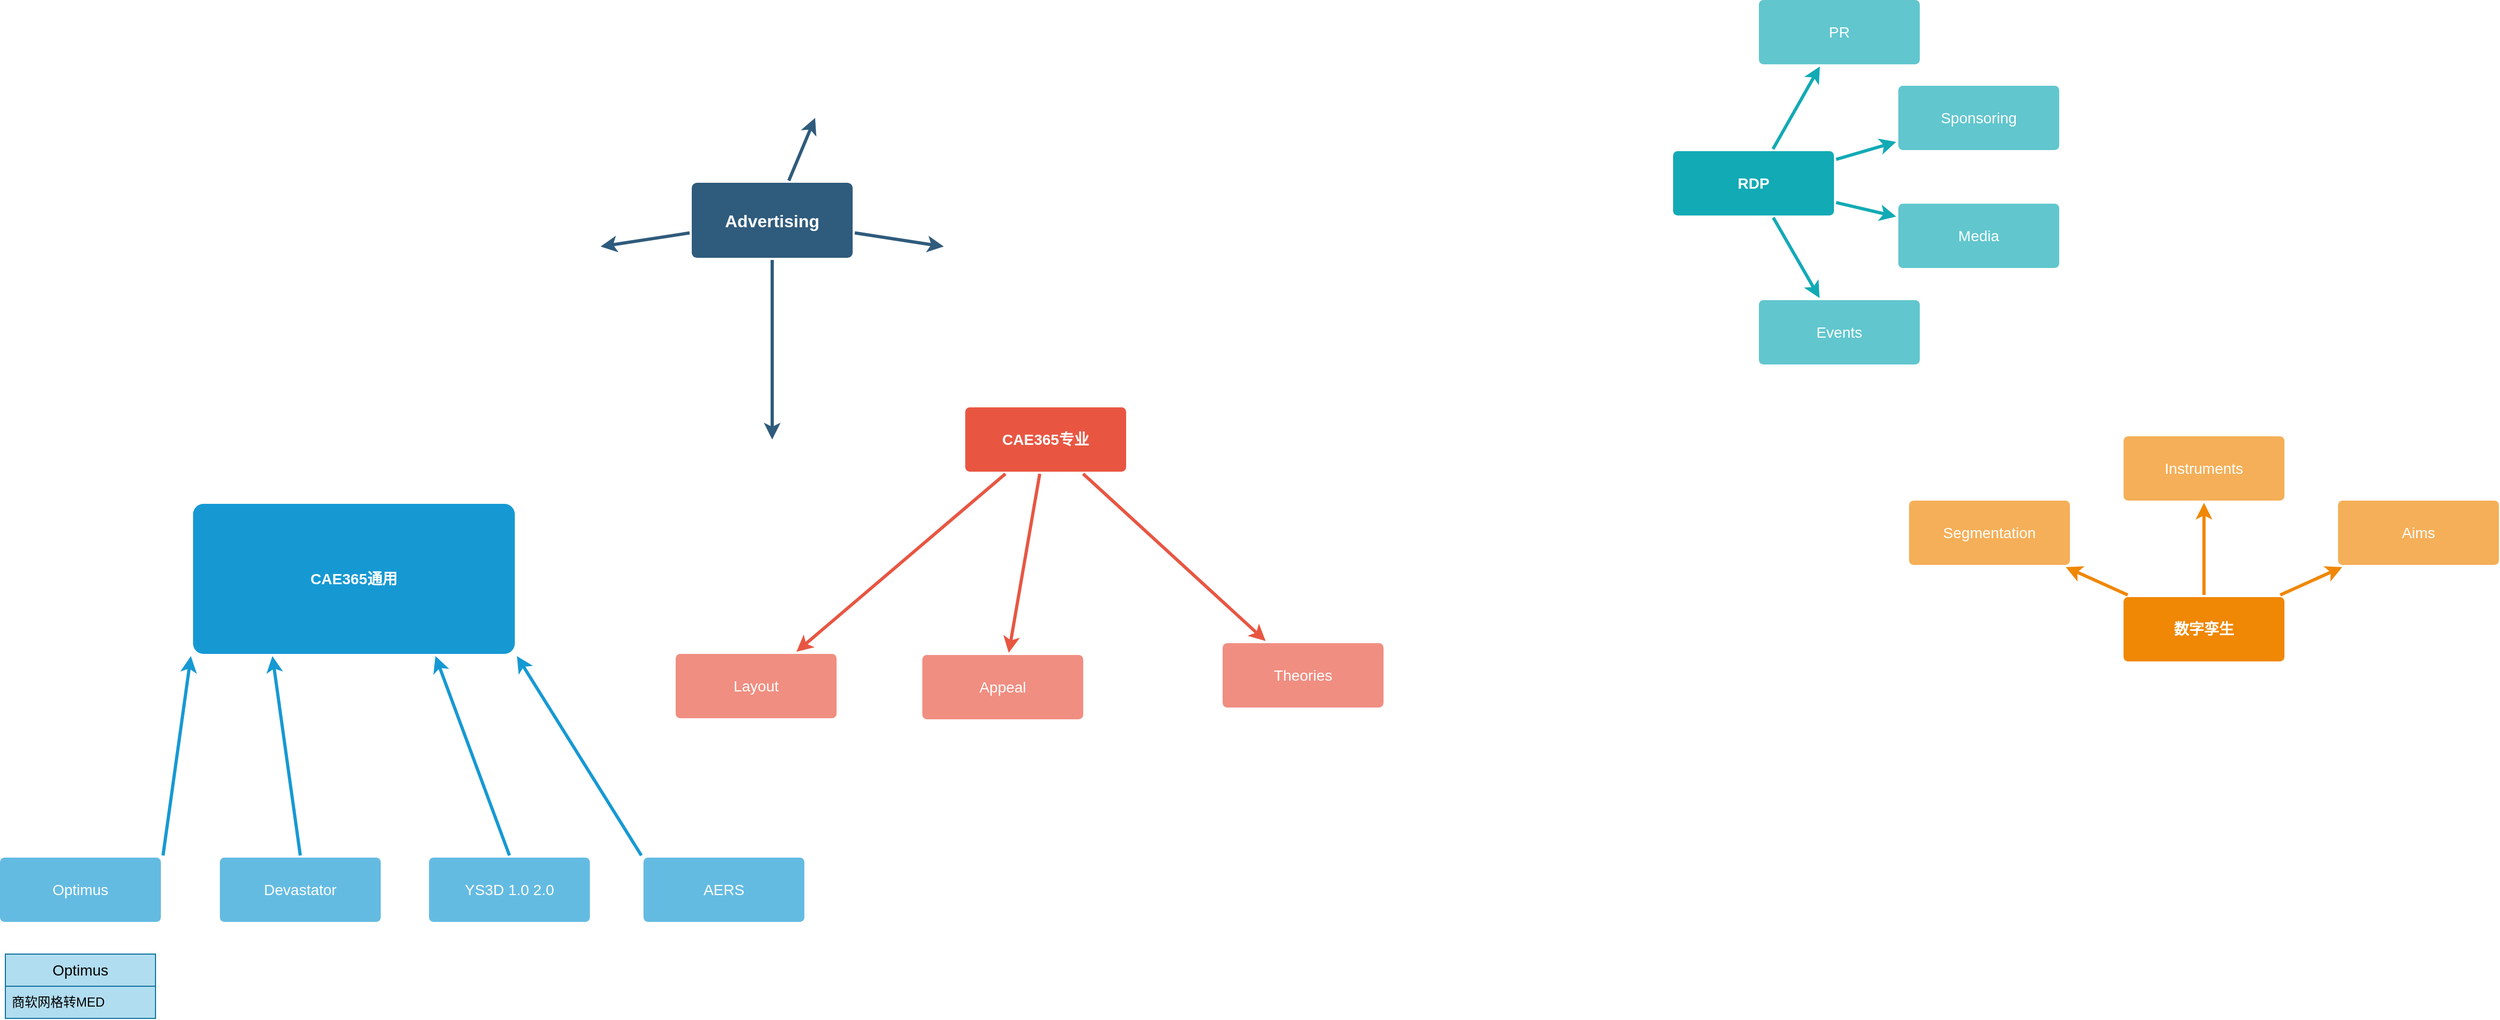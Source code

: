 <mxfile version="27.0.6">
  <diagram id="6a731a19-8d31-9384-78a2-239565b7b9f0" name="Page-1">
    <mxGraphModel dx="1905" dy="483" grid="1" gridSize="10" guides="1" tooltips="1" connect="1" arrows="1" fold="1" page="1" pageScale="1" pageWidth="1169" pageHeight="827" background="none" math="0" shadow="0">
      <root>
        <mxCell id="0" />
        <mxCell id="1" parent="0" />
        <mxCell id="1745" value="" style="edgeStyle=none;rounded=0;jumpStyle=none;html=1;shadow=0;labelBackgroundColor=none;startArrow=none;startFill=0;endArrow=classic;endFill=1;jettySize=auto;orthogonalLoop=1;strokeColor=#2F5B7C;strokeWidth=3;fontFamily=Helvetica;fontSize=16;fontColor=#23445D;spacing=5;" parent="1" source="1749" edge="1">
          <mxGeometry relative="1" as="geometry">
            <mxPoint x="610" y="320" as="targetPoint" />
          </mxGeometry>
        </mxCell>
        <mxCell id="1746" value="" style="edgeStyle=none;rounded=0;jumpStyle=none;html=1;shadow=0;labelBackgroundColor=none;startArrow=none;startFill=0;endArrow=classic;endFill=1;jettySize=auto;orthogonalLoop=1;strokeColor=#2F5B7C;strokeWidth=3;fontFamily=Helvetica;fontSize=16;fontColor=#23445D;spacing=5;" parent="1" source="1749" edge="1">
          <mxGeometry relative="1" as="geometry">
            <mxPoint x="730" y="440" as="targetPoint" />
          </mxGeometry>
        </mxCell>
        <mxCell id="1747" value="" style="edgeStyle=none;rounded=0;jumpStyle=none;html=1;shadow=0;labelBackgroundColor=none;startArrow=none;startFill=0;endArrow=classic;endFill=1;jettySize=auto;orthogonalLoop=1;strokeColor=#2F5B7C;strokeWidth=3;fontFamily=Helvetica;fontSize=16;fontColor=#23445D;spacing=5;" parent="1" source="1749" edge="1">
          <mxGeometry relative="1" as="geometry">
            <mxPoint x="570" y="620" as="targetPoint" />
          </mxGeometry>
        </mxCell>
        <mxCell id="1748" value="" style="edgeStyle=none;rounded=0;jumpStyle=none;html=1;shadow=0;labelBackgroundColor=none;startArrow=none;startFill=0;endArrow=classic;endFill=1;jettySize=auto;orthogonalLoop=1;strokeColor=#2F5B7C;strokeWidth=3;fontFamily=Helvetica;fontSize=16;fontColor=#23445D;spacing=5;" parent="1" source="1749" edge="1">
          <mxGeometry relative="1" as="geometry">
            <mxPoint x="410" y="440" as="targetPoint" />
          </mxGeometry>
        </mxCell>
        <mxCell id="1749" value="Advertising" style="rounded=1;whiteSpace=wrap;html=1;shadow=0;labelBackgroundColor=none;strokeColor=none;strokeWidth=3;fillColor=#2F5B7C;fontFamily=Helvetica;fontSize=16;fontColor=#FFFFFF;align=center;fontStyle=1;spacing=5;arcSize=7;perimeterSpacing=2;" parent="1" vertex="1">
          <mxGeometry x="495" y="380.5" width="150" height="70" as="geometry" />
        </mxCell>
        <mxCell id="1750" value="" style="edgeStyle=none;rounded=1;jumpStyle=none;html=1;shadow=0;labelBackgroundColor=none;startArrow=none;startFill=0;jettySize=auto;orthogonalLoop=1;strokeColor=#E85642;strokeWidth=3;fontFamily=Helvetica;fontSize=14;fontColor=#FFFFFF;spacing=5;fontStyle=1;fillColor=#b0e3e6;" parent="1" source="1753" target="1756" edge="1">
          <mxGeometry relative="1" as="geometry" />
        </mxCell>
        <mxCell id="1751" value="" style="edgeStyle=none;rounded=1;jumpStyle=none;html=1;shadow=0;labelBackgroundColor=none;startArrow=none;startFill=0;jettySize=auto;orthogonalLoop=1;strokeColor=#E85642;strokeWidth=3;fontFamily=Helvetica;fontSize=14;fontColor=#FFFFFF;spacing=5;fontStyle=1;fillColor=#b0e3e6;" parent="1" source="1753" target="1755" edge="1">
          <mxGeometry relative="1" as="geometry" />
        </mxCell>
        <mxCell id="1752" value="" style="edgeStyle=none;rounded=1;jumpStyle=none;html=1;shadow=0;labelBackgroundColor=none;startArrow=none;startFill=0;jettySize=auto;orthogonalLoop=1;strokeColor=#E85642;strokeWidth=3;fontFamily=Helvetica;fontSize=14;fontColor=#FFFFFF;spacing=5;fontStyle=1;fillColor=#b0e3e6;" parent="1" source="1753" target="1754" edge="1">
          <mxGeometry relative="1" as="geometry" />
        </mxCell>
        <mxCell id="1753" value="CAE365专业" style="rounded=1;whiteSpace=wrap;html=1;shadow=0;labelBackgroundColor=none;strokeColor=none;strokeWidth=3;fillColor=#e85642;fontFamily=Helvetica;fontSize=14;fontColor=#FFFFFF;align=center;spacing=5;fontStyle=1;arcSize=7;perimeterSpacing=2;" parent="1" vertex="1">
          <mxGeometry x="750" y="590" width="150" height="60" as="geometry" />
        </mxCell>
        <mxCell id="1754" value="Theories" style="rounded=1;whiteSpace=wrap;html=1;shadow=0;labelBackgroundColor=none;strokeColor=none;strokeWidth=3;fillColor=#f08e81;fontFamily=Helvetica;fontSize=14;fontColor=#FFFFFF;align=center;spacing=5;fontStyle=0;arcSize=7;perimeterSpacing=2;" parent="1" vertex="1">
          <mxGeometry x="990" y="810" width="150" height="60" as="geometry" />
        </mxCell>
        <mxCell id="1755" value="Appeal" style="rounded=1;whiteSpace=wrap;html=1;shadow=0;labelBackgroundColor=none;strokeColor=none;strokeWidth=3;fillColor=#f08e81;fontFamily=Helvetica;fontSize=14;fontColor=#FFFFFF;align=center;spacing=5;fontStyle=0;arcSize=7;perimeterSpacing=2;" parent="1" vertex="1">
          <mxGeometry x="710" y="821" width="150" height="60" as="geometry" />
        </mxCell>
        <mxCell id="1756" value="Layout" style="rounded=1;whiteSpace=wrap;html=1;shadow=0;labelBackgroundColor=none;strokeColor=none;strokeWidth=3;fillColor=#f08e81;fontFamily=Helvetica;fontSize=14;fontColor=#FFFFFF;align=center;spacing=5;fontStyle=0;arcSize=7;perimeterSpacing=2;" parent="1" vertex="1">
          <mxGeometry x="480" y="820" width="150" height="60" as="geometry" />
        </mxCell>
        <mxCell id="1757" value="" style="edgeStyle=none;rounded=0;jumpStyle=none;html=1;shadow=0;labelBackgroundColor=none;startArrow=none;startFill=0;endArrow=classic;endFill=1;jettySize=auto;orthogonalLoop=1;strokeColor=#1699D3;strokeWidth=3;fontFamily=Helvetica;fontSize=14;fontColor=#FFFFFF;spacing=5;exitX=1;exitY=0;exitDx=0;exitDy=0;entryX=0;entryY=1;entryDx=0;entryDy=0;" parent="1" source="1763" target="1760" edge="1">
          <mxGeometry relative="1" as="geometry">
            <mxPoint x="480" y="900" as="targetPoint" />
          </mxGeometry>
        </mxCell>
        <mxCell id="1758" value="" style="edgeStyle=none;rounded=0;jumpStyle=none;html=1;shadow=0;labelBackgroundColor=none;startArrow=none;startFill=0;endArrow=classic;endFill=1;jettySize=auto;orthogonalLoop=1;strokeColor=#1699D3;strokeWidth=3;fontFamily=Helvetica;fontSize=14;fontColor=#FFFFFF;spacing=5;entryX=0.25;entryY=1;entryDx=0;entryDy=0;exitX=0.5;exitY=0;exitDx=0;exitDy=0;" parent="1" source="1762" target="1760" edge="1">
          <mxGeometry relative="1" as="geometry">
            <mxPoint x="580" y="910" as="sourcePoint" />
            <mxPoint x="565" y="934" as="targetPoint" />
          </mxGeometry>
        </mxCell>
        <mxCell id="1759" value="" style="edgeStyle=none;rounded=0;jumpStyle=none;html=1;shadow=0;labelBackgroundColor=none;startArrow=none;startFill=0;endArrow=classic;endFill=1;jettySize=auto;orthogonalLoop=1;strokeColor=#1699D3;strokeWidth=3;fontFamily=Helvetica;fontSize=14;fontColor=#FFFFFF;spacing=5;entryX=1;entryY=1;entryDx=0;entryDy=0;exitX=0;exitY=0;exitDx=0;exitDy=0;" parent="1" source="1761" target="1760" edge="1">
          <mxGeometry relative="1" as="geometry">
            <mxPoint x="640" y="870" as="sourcePoint" />
            <mxPoint x="730" y="870" as="targetPoint" />
          </mxGeometry>
        </mxCell>
        <mxCell id="1760" value="CAE365通用" style="rounded=1;whiteSpace=wrap;html=1;shadow=0;labelBackgroundColor=none;strokeColor=none;strokeWidth=3;fillColor=#1699d3;fontFamily=Helvetica;fontSize=14;fontColor=#FFFFFF;align=center;spacing=5;fontStyle=1;arcSize=7;perimeterSpacing=2;" parent="1" vertex="1">
          <mxGeometry x="30" y="680" width="300" height="140" as="geometry" />
        </mxCell>
        <mxCell id="1761" value="&lt;div&gt;AERS&lt;/div&gt;" style="rounded=1;whiteSpace=wrap;html=1;shadow=0;labelBackgroundColor=none;strokeColor=none;strokeWidth=3;fillColor=#64bbe2;fontFamily=Helvetica;fontSize=14;fontColor=#FFFFFF;align=center;spacing=5;arcSize=7;perimeterSpacing=2;" parent="1" vertex="1">
          <mxGeometry x="450" y="1010" width="150" height="60" as="geometry" />
        </mxCell>
        <mxCell id="1762" value="&lt;div&gt;Devastator&lt;/div&gt;" style="rounded=1;whiteSpace=wrap;html=1;shadow=0;labelBackgroundColor=none;strokeColor=none;strokeWidth=3;fillColor=#64bbe2;fontFamily=Helvetica;fontSize=14;fontColor=#FFFFFF;align=center;spacing=5;arcSize=7;perimeterSpacing=2;" parent="1" vertex="1">
          <mxGeometry x="55" y="1010" width="150" height="60" as="geometry" />
        </mxCell>
        <mxCell id="1763" value="&lt;div&gt;Optimus&lt;/div&gt;" style="rounded=1;whiteSpace=wrap;html=1;shadow=0;labelBackgroundColor=none;strokeColor=none;strokeWidth=3;fillColor=#64bbe2;fontFamily=Helvetica;fontSize=14;fontColor=#FFFFFF;align=center;spacing=5;arcSize=7;perimeterSpacing=2;" parent="1" vertex="1">
          <mxGeometry x="-150" y="1010" width="150" height="60" as="geometry" />
        </mxCell>
        <mxCell id="1764" value="数字孪生" style="rounded=1;whiteSpace=wrap;html=1;shadow=0;labelBackgroundColor=none;strokeColor=none;strokeWidth=3;fillColor=#F08705;fontFamily=Helvetica;fontSize=14;fontColor=#FFFFFF;align=center;spacing=5;fontStyle=1;arcSize=7;perimeterSpacing=2;" parent="1" vertex="1">
          <mxGeometry x="1830" y="767" width="150" height="60" as="geometry" />
        </mxCell>
        <mxCell id="1765" value="Aims&lt;br&gt;" style="rounded=1;whiteSpace=wrap;html=1;shadow=0;labelBackgroundColor=none;strokeColor=none;strokeWidth=3;fillColor=#f5af58;fontFamily=Helvetica;fontSize=14;fontColor=#FFFFFF;align=center;spacing=5;arcSize=7;perimeterSpacing=2;" parent="1" vertex="1">
          <mxGeometry x="2030" y="677" width="150" height="60" as="geometry" />
        </mxCell>
        <mxCell id="1766" value="" style="edgeStyle=none;rounded=0;jumpStyle=none;html=1;shadow=0;labelBackgroundColor=none;startArrow=none;startFill=0;endArrow=classic;endFill=1;jettySize=auto;orthogonalLoop=1;strokeColor=#F08705;strokeWidth=3;fontFamily=Helvetica;fontSize=14;fontColor=#FFFFFF;spacing=5;" parent="1" source="1764" target="1765" edge="1">
          <mxGeometry relative="1" as="geometry" />
        </mxCell>
        <mxCell id="1767" value="Instruments" style="rounded=1;whiteSpace=wrap;html=1;shadow=0;labelBackgroundColor=none;strokeColor=none;strokeWidth=3;fillColor=#f5af58;fontFamily=Helvetica;fontSize=14;fontColor=#FFFFFF;align=center;spacing=5;arcSize=7;perimeterSpacing=2;" parent="1" vertex="1">
          <mxGeometry x="1830" y="617" width="150" height="60" as="geometry" />
        </mxCell>
        <mxCell id="1768" value="" style="edgeStyle=none;rounded=0;jumpStyle=none;html=1;shadow=0;labelBackgroundColor=none;startArrow=none;startFill=0;endArrow=classic;endFill=1;jettySize=auto;orthogonalLoop=1;strokeColor=#F08705;strokeWidth=3;fontFamily=Helvetica;fontSize=14;fontColor=#FFFFFF;spacing=5;" parent="1" source="1764" target="1767" edge="1">
          <mxGeometry relative="1" as="geometry" />
        </mxCell>
        <mxCell id="1769" value="Segmentation" style="rounded=1;whiteSpace=wrap;html=1;shadow=0;labelBackgroundColor=none;strokeColor=none;strokeWidth=3;fillColor=#f5af58;fontFamily=Helvetica;fontSize=14;fontColor=#FFFFFF;align=center;spacing=5;arcSize=7;perimeterSpacing=2;" parent="1" vertex="1">
          <mxGeometry x="1630" y="677" width="150" height="60" as="geometry" />
        </mxCell>
        <mxCell id="1770" value="" style="edgeStyle=none;rounded=0;jumpStyle=none;html=1;shadow=0;labelBackgroundColor=none;startArrow=none;startFill=0;endArrow=classic;endFill=1;jettySize=auto;orthogonalLoop=1;strokeColor=#F08705;strokeWidth=3;fontFamily=Helvetica;fontSize=14;fontColor=#FFFFFF;spacing=5;" parent="1" source="1764" target="1769" edge="1">
          <mxGeometry relative="1" as="geometry" />
        </mxCell>
        <mxCell id="1771" value="RDP" style="rounded=1;whiteSpace=wrap;html=1;shadow=0;labelBackgroundColor=none;strokeColor=none;strokeWidth=3;fillColor=#12aab5;fontFamily=Helvetica;fontSize=14;fontColor=#FFFFFF;align=center;spacing=5;fontStyle=1;arcSize=7;perimeterSpacing=2;" parent="1" vertex="1">
          <mxGeometry x="1410" y="351.0" width="150" height="60" as="geometry" />
        </mxCell>
        <mxCell id="1772" value="Events" style="rounded=1;whiteSpace=wrap;html=1;shadow=0;labelBackgroundColor=none;strokeColor=none;strokeWidth=3;fillColor=#61c6ce;fontFamily=Helvetica;fontSize=14;fontColor=#FFFFFF;align=center;spacing=5;fontStyle=0;arcSize=7;perimeterSpacing=2;" parent="1" vertex="1">
          <mxGeometry x="1490" y="490" width="150" height="60" as="geometry" />
        </mxCell>
        <mxCell id="1773" value="" style="edgeStyle=none;rounded=1;jumpStyle=none;html=1;shadow=0;labelBackgroundColor=none;startArrow=none;startFill=0;jettySize=auto;orthogonalLoop=1;strokeColor=#12AAB5;strokeWidth=3;fontFamily=Helvetica;fontSize=14;fontColor=#FFFFFF;spacing=5;fontStyle=1;fillColor=#b0e3e6;" parent="1" source="1771" target="1772" edge="1">
          <mxGeometry relative="1" as="geometry" />
        </mxCell>
        <mxCell id="1774" value="Media" style="rounded=1;whiteSpace=wrap;html=1;shadow=0;labelBackgroundColor=none;strokeColor=none;strokeWidth=3;fillColor=#61c6ce;fontFamily=Helvetica;fontSize=14;fontColor=#FFFFFF;align=center;spacing=5;fontStyle=0;arcSize=7;perimeterSpacing=2;" parent="1" vertex="1">
          <mxGeometry x="1620" y="400" width="150" height="60" as="geometry" />
        </mxCell>
        <mxCell id="1775" value="" style="edgeStyle=none;rounded=1;jumpStyle=none;html=1;shadow=0;labelBackgroundColor=none;startArrow=none;startFill=0;jettySize=auto;orthogonalLoop=1;strokeColor=#12AAB5;strokeWidth=3;fontFamily=Helvetica;fontSize=14;fontColor=#FFFFFF;spacing=5;fontStyle=1;fillColor=#b0e3e6;" parent="1" source="1771" target="1774" edge="1">
          <mxGeometry relative="1" as="geometry" />
        </mxCell>
        <mxCell id="1776" value="Sponsoring" style="rounded=1;whiteSpace=wrap;html=1;shadow=0;labelBackgroundColor=none;strokeColor=none;strokeWidth=3;fillColor=#61c6ce;fontFamily=Helvetica;fontSize=14;fontColor=#FFFFFF;align=center;spacing=5;fontStyle=0;arcSize=7;perimeterSpacing=2;" parent="1" vertex="1">
          <mxGeometry x="1620" y="290" width="150" height="60" as="geometry" />
        </mxCell>
        <mxCell id="1777" value="" style="edgeStyle=none;rounded=1;jumpStyle=none;html=1;shadow=0;labelBackgroundColor=none;startArrow=none;startFill=0;jettySize=auto;orthogonalLoop=1;strokeColor=#12AAB5;strokeWidth=3;fontFamily=Helvetica;fontSize=14;fontColor=#FFFFFF;spacing=5;fontStyle=1;fillColor=#b0e3e6;" parent="1" source="1771" target="1776" edge="1">
          <mxGeometry relative="1" as="geometry" />
        </mxCell>
        <mxCell id="1778" value="PR" style="rounded=1;whiteSpace=wrap;html=1;shadow=0;labelBackgroundColor=none;strokeColor=none;strokeWidth=3;fillColor=#61c6ce;fontFamily=Helvetica;fontSize=14;fontColor=#FFFFFF;align=center;spacing=5;fontStyle=0;arcSize=7;perimeterSpacing=2;" parent="1" vertex="1">
          <mxGeometry x="1490" y="210" width="150" height="60" as="geometry" />
        </mxCell>
        <mxCell id="1779" value="" style="edgeStyle=none;rounded=1;jumpStyle=none;html=1;shadow=0;labelBackgroundColor=none;startArrow=none;startFill=0;jettySize=auto;orthogonalLoop=1;strokeColor=#12AAB5;strokeWidth=3;fontFamily=Helvetica;fontSize=14;fontColor=#FFFFFF;spacing=5;fontStyle=1;fillColor=#b0e3e6;" parent="1" source="1771" target="1778" edge="1">
          <mxGeometry relative="1" as="geometry" />
        </mxCell>
        <mxCell id="rSEE2Miv-pQjoeNsD3oL-1779" value="&lt;div&gt;YS3D 1.0 2.0&lt;/div&gt;" style="rounded=1;whiteSpace=wrap;html=1;shadow=0;labelBackgroundColor=none;strokeColor=none;strokeWidth=3;fillColor=#64bbe2;fontFamily=Helvetica;fontSize=14;fontColor=#FFFFFF;align=center;spacing=5;arcSize=7;perimeterSpacing=2;" parent="1" vertex="1">
          <mxGeometry x="250" y="1010" width="150" height="60" as="geometry" />
        </mxCell>
        <mxCell id="rSEE2Miv-pQjoeNsD3oL-1780" value="" style="edgeStyle=none;rounded=0;jumpStyle=none;html=1;shadow=0;labelBackgroundColor=none;startArrow=none;startFill=0;endArrow=classic;endFill=1;jettySize=auto;orthogonalLoop=1;strokeColor=#1699D3;strokeWidth=3;fontFamily=Helvetica;fontSize=14;fontColor=#FFFFFF;spacing=5;entryX=0.75;entryY=1;entryDx=0;entryDy=0;exitX=0.5;exitY=0;exitDx=0;exitDy=0;" parent="1" source="rSEE2Miv-pQjoeNsD3oL-1779" target="1760" edge="1">
          <mxGeometry relative="1" as="geometry">
            <mxPoint x="465" y="988" as="sourcePoint" />
            <mxPoint x="445" y="812" as="targetPoint" />
          </mxGeometry>
        </mxCell>
        <mxCell id="hU8TNFoHVjc1xS8ysNcD-1781" value="&lt;span style=&quot;font-size: 14px;&quot;&gt;&lt;font style=&quot;color: rgb(0, 0, 0);&quot;&gt;Optimus&lt;/font&gt;&lt;/span&gt;" style="swimlane;fontStyle=0;childLayout=stackLayout;horizontal=1;startSize=30;horizontalStack=0;resizeParent=1;resizeParentMax=0;resizeLast=0;collapsible=1;marginBottom=0;whiteSpace=wrap;html=1;fillColor=#b1ddf0;strokeColor=#10739e;" vertex="1" parent="1">
          <mxGeometry x="-145" y="1100" width="140" height="60" as="geometry">
            <mxRectangle x="-145" y="1100" width="60" height="30" as="alternateBounds" />
          </mxGeometry>
        </mxCell>
        <mxCell id="hU8TNFoHVjc1xS8ysNcD-1782" value="商软网格转MED" style="text;strokeColor=#10739e;fillColor=#b1ddf0;align=left;verticalAlign=middle;spacingLeft=4;spacingRight=4;overflow=hidden;points=[[0,0.5],[1,0.5]];portConstraint=eastwest;rotatable=0;whiteSpace=wrap;html=1;" vertex="1" parent="hU8TNFoHVjc1xS8ysNcD-1781">
          <mxGeometry y="30" width="140" height="30" as="geometry" />
        </mxCell>
      </root>
    </mxGraphModel>
  </diagram>
</mxfile>
